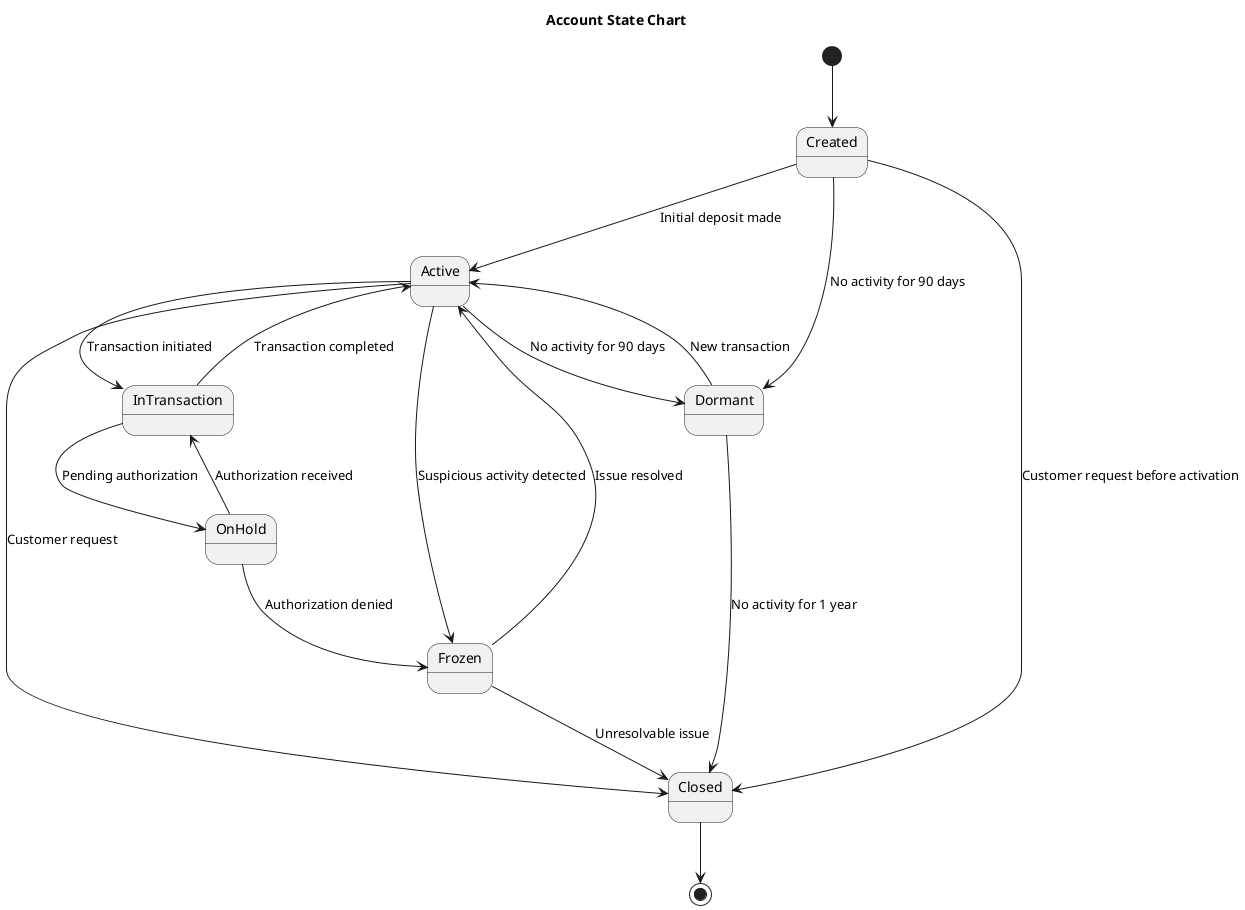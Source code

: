@startuml
' State Chart for Account
title Account State Chart

[*] --> Created
Created --> Active : Initial deposit made
Created --> Dormant : No activity for 90 days
Created --> Closed : Customer request before activation

Active --> InTransaction : Transaction initiated
Active --> Frozen : Suspicious activity detected
Active --> Dormant : No activity for 90 days
Active --> Closed : Customer request

InTransaction --> Active : Transaction completed
InTransaction --> OnHold : Pending authorization
OnHold --> InTransaction : Authorization received
OnHold --> Frozen : Authorization denied

Dormant --> Active : New transaction
Dormant --> Closed : No activity for 1 year

Frozen --> Active : Issue resolved
Frozen --> Closed : Unresolvable issue

Closed --> [*]

@enduml
